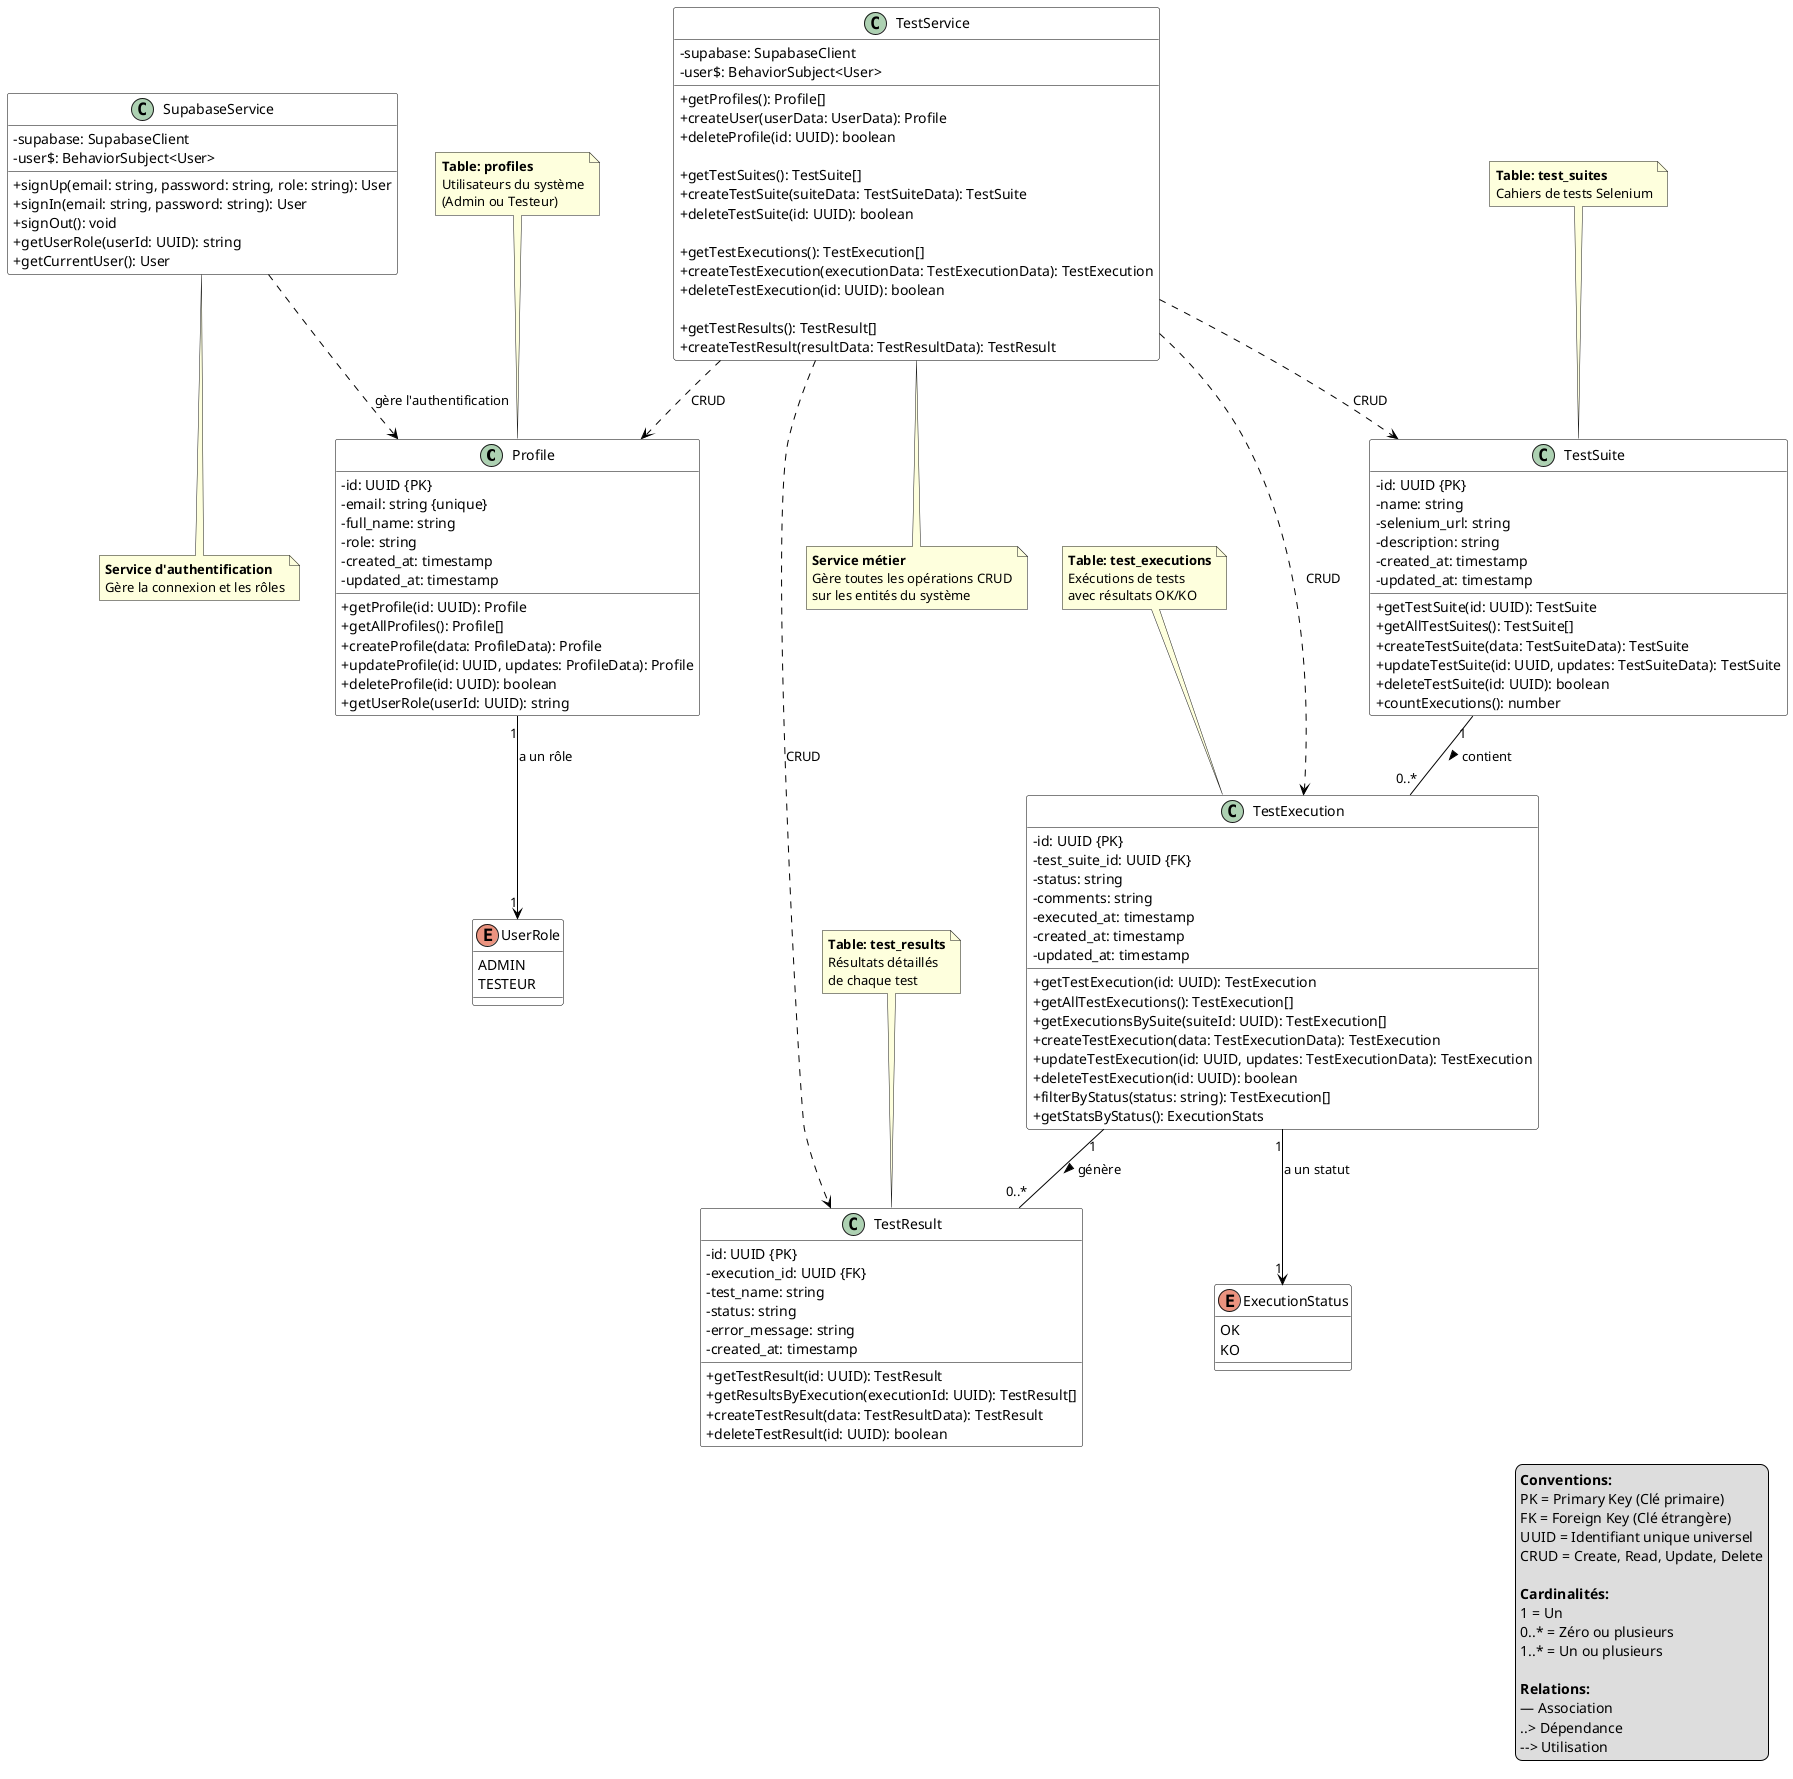 @startuml Diagramme de Classe - Vue Globale du Système

skinparam classAttributeIconSize 0
skinparam class {
  BackgroundColor White
  BorderColor Black
  ArrowColor Black
}

' ==================================================
' CLASSE PROFILE
' ==================================================

class Profile {
  - id: UUID {PK}
  - email: string {unique}
  - full_name: string
  - role: string
  - created_at: timestamp
  - updated_at: timestamp

  + getProfile(id: UUID): Profile
  + getAllProfiles(): Profile[]
  + createProfile(data: ProfileData): Profile
  + updateProfile(id: UUID, updates: ProfileData): Profile
  + deleteProfile(id: UUID): boolean
  + getUserRole(userId: UUID): string
}

' ==================================================
' CLASSE TEST SUITE
' ==================================================

class TestSuite {
  - id: UUID {PK}
  - name: string
  - selenium_url: string
  - description: string
  - created_at: timestamp
  - updated_at: timestamp

  + getTestSuite(id: UUID): TestSuite
  + getAllTestSuites(): TestSuite[]
  + createTestSuite(data: TestSuiteData): TestSuite
  + updateTestSuite(id: UUID, updates: TestSuiteData): TestSuite
  + deleteTestSuite(id: UUID): boolean
  + countExecutions(): number
}

' ==================================================
' CLASSE TEST EXECUTION
' ==================================================

class TestExecution {
  - id: UUID {PK}
  - test_suite_id: UUID {FK}
  - status: string
  - comments: string
  - executed_at: timestamp
  - created_at: timestamp
  - updated_at: timestamp

  + getTestExecution(id: UUID): TestExecution
  + getAllTestExecutions(): TestExecution[]
  + getExecutionsBySuite(suiteId: UUID): TestExecution[]
  + createTestExecution(data: TestExecutionData): TestExecution
  + updateTestExecution(id: UUID, updates: TestExecutionData): TestExecution
  + deleteTestExecution(id: UUID): boolean
  + filterByStatus(status: string): TestExecution[]
  + getStatsByStatus(): ExecutionStats
}

' ==================================================
' CLASSE TEST RESULT (Optionnelle)
' ==================================================

class TestResult {
  - id: UUID {PK}
  - execution_id: UUID {FK}
  - test_name: string
  - status: string
  - error_message: string
  - created_at: timestamp

  + getTestResult(id: UUID): TestResult
  + getResultsByExecution(executionId: UUID): TestResult[]
  + createTestResult(data: TestResultData): TestResult
  + deleteTestResult(id: UUID): boolean
}

' ==================================================
' ÉNUMÉRATIONS
' ==================================================

enum UserRole {
  ADMIN
  TESTEUR
}

enum ExecutionStatus {
  OK
  KO
}

' ==================================================
' CLASSES DE SERVICE
' ==================================================

class SupabaseService {
  - supabase: SupabaseClient
  - user$: BehaviorSubject<User>

  + signUp(email: string, password: string, role: string): User
  + signIn(email: string, password: string): User
  + signOut(): void
  + getUserRole(userId: UUID): string
  + getCurrentUser(): User
}

class TestService {
  - supabase: SupabaseClient
  - user$: BehaviorSubject<User>

  ' Profile methods
  + getProfiles(): Profile[]
  + createUser(userData: UserData): Profile
  + deleteProfile(id: UUID): boolean

  ' TestSuite methods
  + getTestSuites(): TestSuite[]
  + createTestSuite(suiteData: TestSuiteData): TestSuite
  + deleteTestSuite(id: UUID): boolean

  ' TestExecution methods
  + getTestExecutions(): TestExecution[]
  + createTestExecution(executionData: TestExecutionData): TestExecution
  + deleteTestExecution(id: UUID): boolean

  ' TestResult methods
  + getTestResults(): TestResult[]
  + createTestResult(resultData: TestResultData): TestResult
}

' ==================================================
' RELATIONS ENTRE ENTITÉS
' ==================================================

' Profile - Role
Profile "1" --> "1" UserRole : a un rôle

' TestSuite - TestExecution
TestSuite "1" -- "0..*" TestExecution : contient >

' TestExecution - TestResult
TestExecution "1" -- "0..*" TestResult : génère >

' TestExecution - Status
TestExecution "1" --> "1" ExecutionStatus : a un statut

' Services - Entités
SupabaseService ..> Profile : gère l'authentification
TestService ..> Profile : CRUD
TestService ..> TestSuite : CRUD
TestService ..> TestExecution : CRUD
TestService ..> TestResult : CRUD

' ==================================================
' NOTES
' ==================================================

note top of Profile
  **Table: profiles**
  Utilisateurs du système
  (Admin ou Testeur)
end note

note top of TestSuite
  **Table: test_suites**
  Cahiers de tests Selenium
end note

note top of TestExecution
  **Table: test_executions**
  Exécutions de tests
  avec résultats OK/KO
end note

note top of TestResult
  **Table: test_results**
  Résultats détaillés
  de chaque test
end note

note bottom of SupabaseService
  **Service d'authentification**
  Gère la connexion et les rôles
end note

note bottom of TestService
  **Service métier**
  Gère toutes les opérations CRUD
  sur les entités du système
end note

' ==================================================
' LÉGENDE
' ==================================================

legend bottom right
  **Conventions:**
  PK = Primary Key (Clé primaire)
  FK = Foreign Key (Clé étrangère)
  UUID = Identifiant unique universel
  CRUD = Create, Read, Update, Delete

  **Cardinalités:**
  1 = Un
  0..* = Zéro ou plusieurs
  1..* = Un ou plusieurs

  **Relations:**
  — Association
  ..> Dépendance
  --> Utilisation
endlegend

@enduml
